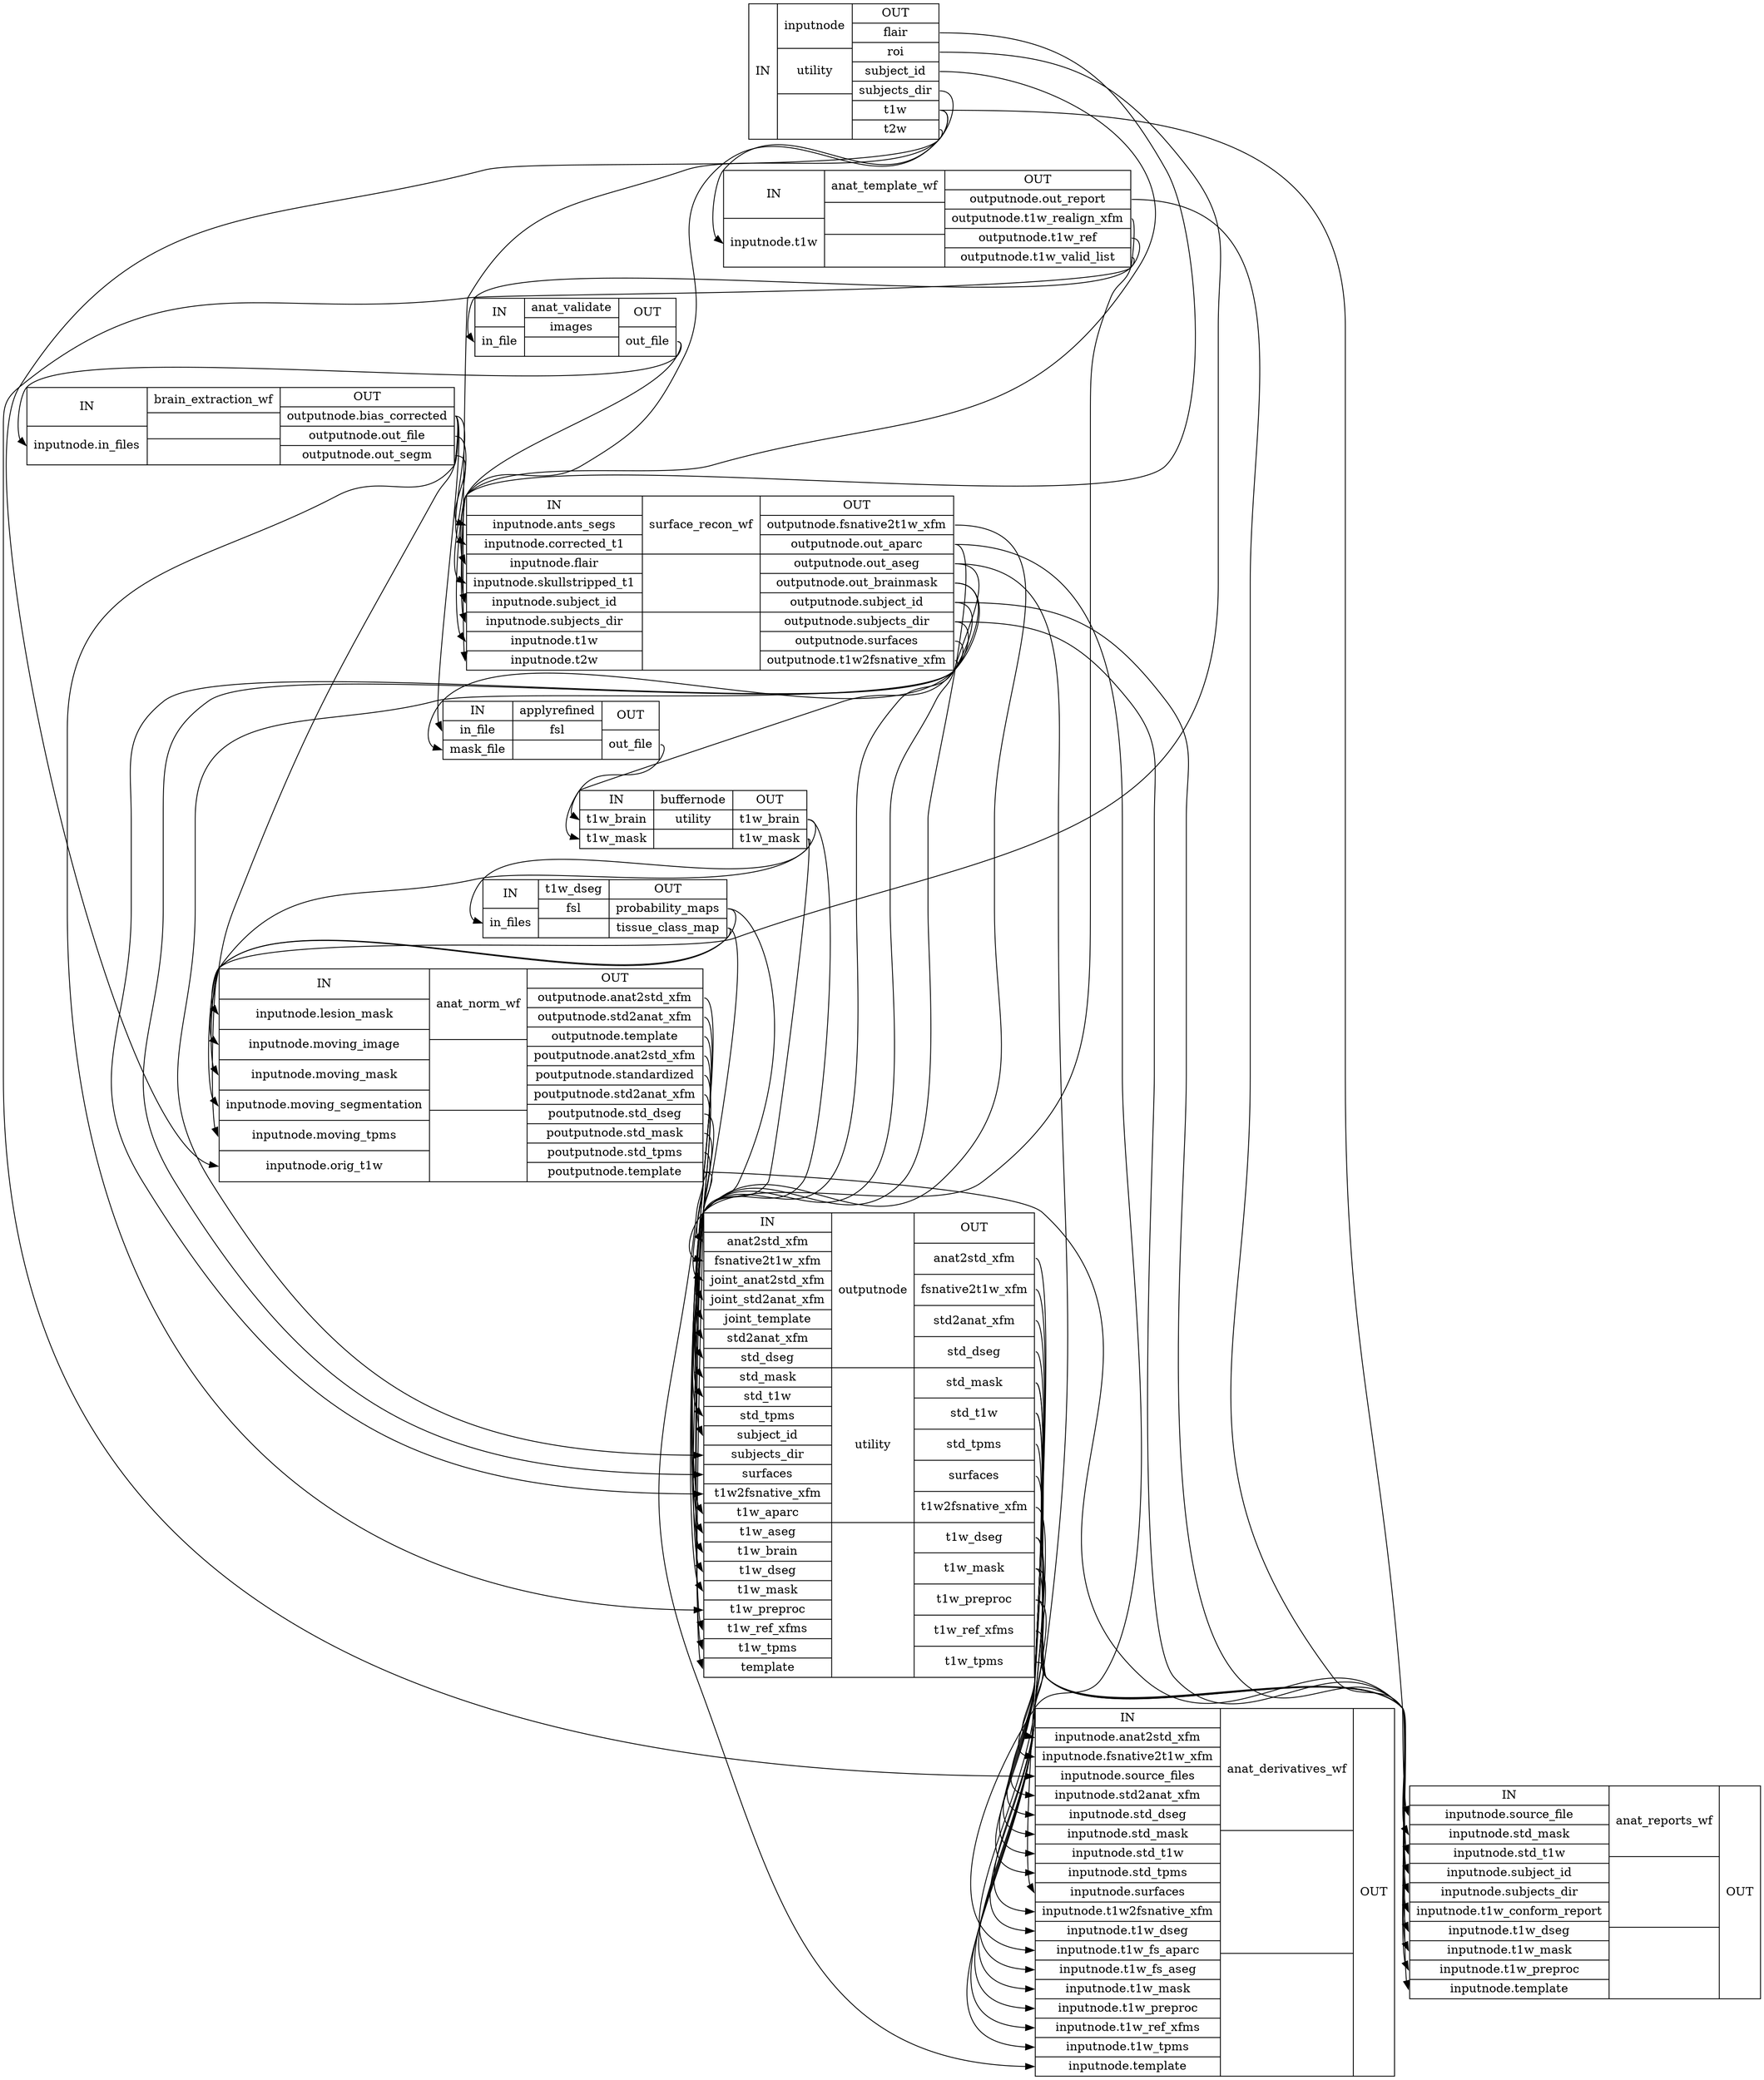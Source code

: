 digraph structs {
node [shape=record];
anat_preproc_wfinputnode [label="{IN}|{ inputnode | utility |  }|{OUT|<outflair> flair|<outroi> roi|<outsubjectid> subject_id|<outsubjectsdir> subjects_dir|<outt1w> t1w|<outt2w> t2w}"];
anat_preproc_wfanat_template_wf [label="{IN|<ininputnodet1w> inputnode.t1w}|{ anat_template_wf |  |  }|{OUT|<outoutputnodeoutreport> outputnode.out_report|<outoutputnodet1wrealignxfm> outputnode.t1w_realign_xfm|<outoutputnodet1wref> outputnode.t1w_ref|<outoutputnodet1wvalidlist> outputnode.t1w_valid_list}"];
anat_preproc_wfanat_validate [label="{IN|<ininfile> in_file}|{ anat_validate | images |  }|{OUT|<outoutfile> out_file}"];
anat_preproc_wfbrain_extraction_wf [label="{IN|<ininputnodeinfiles> inputnode.in_files}|{ brain_extraction_wf |  |  }|{OUT|<outoutputnodebiascorrected> outputnode.bias_corrected|<outoutputnodeoutfile> outputnode.out_file|<outoutputnodeoutsegm> outputnode.out_segm}"];
anat_preproc_wfsurface_recon_wf [label="{IN|<ininputnodeantssegs> inputnode.ants_segs|<ininputnodecorrectedt1> inputnode.corrected_t1|<ininputnodeflair> inputnode.flair|<ininputnodeskullstrippedt1> inputnode.skullstripped_t1|<ininputnodesubjectid> inputnode.subject_id|<ininputnodesubjectsdir> inputnode.subjects_dir|<ininputnodet1w> inputnode.t1w|<ininputnodet2w> inputnode.t2w}|{ surface_recon_wf |  |  }|{OUT|<outoutputnodefsnative2t1wxfm> outputnode.fsnative2t1w_xfm|<outoutputnodeoutaparc> outputnode.out_aparc|<outoutputnodeoutaseg> outputnode.out_aseg|<outoutputnodeoutbrainmask> outputnode.out_brainmask|<outoutputnodesubjectid> outputnode.subject_id|<outoutputnodesubjectsdir> outputnode.subjects_dir|<outoutputnodesurfaces> outputnode.surfaces|<outoutputnodet1w2fsnativexfm> outputnode.t1w2fsnative_xfm}"];
anat_preproc_wfapplyrefined [label="{IN|<ininfile> in_file|<inmaskfile> mask_file}|{ applyrefined | fsl |  }|{OUT|<outoutfile> out_file}"];
anat_preproc_wfbuffernode [label="{IN|<int1wbrain> t1w_brain|<int1wmask> t1w_mask}|{ buffernode | utility |  }|{OUT|<outt1wbrain> t1w_brain|<outt1wmask> t1w_mask}"];
anat_preproc_wft1w_dseg [label="{IN|<ininfiles> in_files}|{ t1w_dseg | fsl |  }|{OUT|<outprobabilitymaps> probability_maps|<outtissueclassmap> tissue_class_map}"];
anat_preproc_wfanat_norm_wf [label="{IN|<ininputnodelesionmask> inputnode.lesion_mask|<ininputnodemovingimage> inputnode.moving_image|<ininputnodemovingmask> inputnode.moving_mask|<ininputnodemovingsegmentation> inputnode.moving_segmentation|<ininputnodemovingtpms> inputnode.moving_tpms|<ininputnodeorigt1w> inputnode.orig_t1w}|{ anat_norm_wf |  |  }|{OUT|<outoutputnodeanat2stdxfm> outputnode.anat2std_xfm|<outoutputnodestd2anatxfm> outputnode.std2anat_xfm|<outoutputnodetemplate> outputnode.template|<outpoutputnodeanat2stdxfm> poutputnode.anat2std_xfm|<outpoutputnodestandardized> poutputnode.standardized|<outpoutputnodestd2anatxfm> poutputnode.std2anat_xfm|<outpoutputnodestddseg> poutputnode.std_dseg|<outpoutputnodestdmask> poutputnode.std_mask|<outpoutputnodestdtpms> poutputnode.std_tpms|<outpoutputnodetemplate> poutputnode.template}"];
anat_preproc_wfoutputnode [label="{IN|<inanat2stdxfm> anat2std_xfm|<infsnative2t1wxfm> fsnative2t1w_xfm|<injointanat2stdxfm> joint_anat2std_xfm|<injointstd2anatxfm> joint_std2anat_xfm|<injointtemplate> joint_template|<instd2anatxfm> std2anat_xfm|<instddseg> std_dseg|<instdmask> std_mask|<instdt1w> std_t1w|<instdtpms> std_tpms|<insubjectid> subject_id|<insubjectsdir> subjects_dir|<insurfaces> surfaces|<int1w2fsnativexfm> t1w2fsnative_xfm|<int1waparc> t1w_aparc|<int1waseg> t1w_aseg|<int1wbrain> t1w_brain|<int1wdseg> t1w_dseg|<int1wmask> t1w_mask|<int1wpreproc> t1w_preproc|<int1wrefxfms> t1w_ref_xfms|<int1wtpms> t1w_tpms|<intemplate> template}|{ outputnode | utility |  }|{OUT|<outanat2stdxfm> anat2std_xfm|<outfsnative2t1wxfm> fsnative2t1w_xfm|<outstd2anatxfm> std2anat_xfm|<outstddseg> std_dseg|<outstdmask> std_mask|<outstdt1w> std_t1w|<outstdtpms> std_tpms|<outsurfaces> surfaces|<outt1w2fsnativexfm> t1w2fsnative_xfm|<outt1wdseg> t1w_dseg|<outt1wmask> t1w_mask|<outt1wpreproc> t1w_preproc|<outt1wrefxfms> t1w_ref_xfms|<outt1wtpms> t1w_tpms}"];
anat_preproc_wfanat_derivatives_wf [label="{IN|<ininputnodeanat2stdxfm> inputnode.anat2std_xfm|<ininputnodefsnative2t1wxfm> inputnode.fsnative2t1w_xfm|<ininputnodesourcefiles> inputnode.source_files|<ininputnodestd2anatxfm> inputnode.std2anat_xfm|<ininputnodestddseg> inputnode.std_dseg|<ininputnodestdmask> inputnode.std_mask|<ininputnodestdt1w> inputnode.std_t1w|<ininputnodestdtpms> inputnode.std_tpms|<ininputnodesurfaces> inputnode.surfaces|<ininputnodet1w2fsnativexfm> inputnode.t1w2fsnative_xfm|<ininputnodet1wdseg> inputnode.t1w_dseg|<ininputnodet1wfsaparc> inputnode.t1w_fs_aparc|<ininputnodet1wfsaseg> inputnode.t1w_fs_aseg|<ininputnodet1wmask> inputnode.t1w_mask|<ininputnodet1wpreproc> inputnode.t1w_preproc|<ininputnodet1wrefxfms> inputnode.t1w_ref_xfms|<ininputnodet1wtpms> inputnode.t1w_tpms|<ininputnodetemplate> inputnode.template}|{ anat_derivatives_wf |  |  }|{OUT}"];
anat_preproc_wfanat_reports_wf [label="{IN|<ininputnodesourcefile> inputnode.source_file|<ininputnodestdmask> inputnode.std_mask|<ininputnodestdt1w> inputnode.std_t1w|<ininputnodesubjectid> inputnode.subject_id|<ininputnodesubjectsdir> inputnode.subjects_dir|<ininputnodet1wconformreport> inputnode.t1w_conform_report|<ininputnodet1wdseg> inputnode.t1w_dseg|<ininputnodet1wmask> inputnode.t1w_mask|<ininputnodet1wpreproc> inputnode.t1w_preproc|<ininputnodetemplate> inputnode.template}|{ anat_reports_wf |  |  }|{OUT}"];
anat_preproc_wfanat_norm_wf:outoutputnodeanat2stdxfm:e -> anat_preproc_wfoutputnode:injointanat2stdxfm:w;
anat_preproc_wfanat_norm_wf:outoutputnodestd2anatxfm:e -> anat_preproc_wfoutputnode:injointstd2anatxfm:w;
anat_preproc_wfanat_norm_wf:outoutputnodetemplate:e -> anat_preproc_wfoutputnode:injointtemplate:w;
anat_preproc_wfanat_norm_wf:outpoutputnodeanat2stdxfm:e -> anat_preproc_wfoutputnode:inanat2stdxfm:w;
anat_preproc_wfanat_norm_wf:outpoutputnodestandardized:e -> anat_preproc_wfoutputnode:instdt1w:w;
anat_preproc_wfanat_norm_wf:outpoutputnodestd2anatxfm:e -> anat_preproc_wfoutputnode:instd2anatxfm:w;
anat_preproc_wfanat_norm_wf:outpoutputnodestddseg:e -> anat_preproc_wfoutputnode:instddseg:w;
anat_preproc_wfanat_norm_wf:outpoutputnodestdmask:e -> anat_preproc_wfoutputnode:instdmask:w;
anat_preproc_wfanat_norm_wf:outpoutputnodestdtpms:e -> anat_preproc_wfoutputnode:instdtpms:w;
anat_preproc_wfanat_norm_wf:outpoutputnodetemplate:e -> anat_preproc_wfanat_derivatives_wf:ininputnodetemplate:w;
anat_preproc_wfanat_norm_wf:outpoutputnodetemplate:e -> anat_preproc_wfanat_reports_wf:ininputnodetemplate:w;
anat_preproc_wfanat_norm_wf:outpoutputnodetemplate:e -> anat_preproc_wfoutputnode:intemplate:w;
anat_preproc_wfanat_template_wf:outoutputnodeoutreport:e -> anat_preproc_wfanat_reports_wf:ininputnodet1wconformreport:w;
anat_preproc_wfanat_template_wf:outoutputnodet1wrealignxfm:e -> anat_preproc_wfoutputnode:int1wrefxfms:w;
anat_preproc_wfanat_template_wf:outoutputnodet1wref:e -> anat_preproc_wfanat_validate:ininfile:w;
anat_preproc_wfanat_template_wf:outoutputnodet1wvalidlist:e -> anat_preproc_wfanat_derivatives_wf:ininputnodesourcefiles:w;
anat_preproc_wfanat_validate:outoutfile:e -> anat_preproc_wfbrain_extraction_wf:ininputnodeinfiles:w;
anat_preproc_wfanat_validate:outoutfile:e -> anat_preproc_wfsurface_recon_wf:ininputnodet1w:w;
anat_preproc_wfapplyrefined:outoutfile:e -> anat_preproc_wfbuffernode:int1wbrain:w;
anat_preproc_wfbrain_extraction_wf:outoutputnodebiascorrected:e -> anat_preproc_wfanat_norm_wf:ininputnodemovingimage:w;
anat_preproc_wfbrain_extraction_wf:outoutputnodebiascorrected:e -> anat_preproc_wfapplyrefined:ininfile:w;
anat_preproc_wfbrain_extraction_wf:outoutputnodebiascorrected:e -> anat_preproc_wfoutputnode:int1wpreproc:w;
anat_preproc_wfbrain_extraction_wf:outoutputnodebiascorrected:e -> anat_preproc_wfsurface_recon_wf:ininputnodecorrectedt1:w;
anat_preproc_wfbrain_extraction_wf:outoutputnodeoutfile:e -> anat_preproc_wfsurface_recon_wf:ininputnodeskullstrippedt1:w;
anat_preproc_wfbrain_extraction_wf:outoutputnodeoutsegm:e -> anat_preproc_wfsurface_recon_wf:ininputnodeantssegs:w;
anat_preproc_wfbuffernode:outt1wbrain:e -> anat_preproc_wfoutputnode:int1wbrain:w;
anat_preproc_wfbuffernode:outt1wbrain:e -> anat_preproc_wft1w_dseg:ininfiles:w;
anat_preproc_wfbuffernode:outt1wmask:e -> anat_preproc_wfanat_norm_wf:ininputnodemovingmask:w;
anat_preproc_wfbuffernode:outt1wmask:e -> anat_preproc_wfoutputnode:int1wmask:w;
anat_preproc_wfinputnode:outflair:e -> anat_preproc_wfsurface_recon_wf:ininputnodeflair:w;
anat_preproc_wfinputnode:outroi:e -> anat_preproc_wfanat_norm_wf:ininputnodelesionmask:w;
anat_preproc_wfinputnode:outsubjectid:e -> anat_preproc_wfsurface_recon_wf:ininputnodesubjectid:w;
anat_preproc_wfinputnode:outsubjectsdir:e -> anat_preproc_wfsurface_recon_wf:ininputnodesubjectsdir:w;
anat_preproc_wfinputnode:outt1w:e -> anat_preproc_wfanat_norm_wf:ininputnodeorigt1w:w;
anat_preproc_wfinputnode:outt1w:e -> anat_preproc_wfanat_reports_wf:ininputnodesourcefile:w;
anat_preproc_wfinputnode:outt1w:e -> anat_preproc_wfanat_template_wf:ininputnodet1w:w;
anat_preproc_wfinputnode:outt2w:e -> anat_preproc_wfsurface_recon_wf:ininputnodet2w:w;
anat_preproc_wfoutputnode:outanat2stdxfm:e -> anat_preproc_wfanat_derivatives_wf:ininputnodeanat2stdxfm:w;
anat_preproc_wfoutputnode:outfsnative2t1wxfm:e -> anat_preproc_wfanat_derivatives_wf:ininputnodefsnative2t1wxfm:w;
anat_preproc_wfoutputnode:outstd2anatxfm:e -> anat_preproc_wfanat_derivatives_wf:ininputnodestd2anatxfm:w;
anat_preproc_wfoutputnode:outstddseg:e -> anat_preproc_wfanat_derivatives_wf:ininputnodestddseg:w;
anat_preproc_wfoutputnode:outstdmask:e -> anat_preproc_wfanat_derivatives_wf:ininputnodestdmask:w;
anat_preproc_wfoutputnode:outstdmask:e -> anat_preproc_wfanat_reports_wf:ininputnodestdmask:w;
anat_preproc_wfoutputnode:outstdt1w:e -> anat_preproc_wfanat_derivatives_wf:ininputnodestdt1w:w;
anat_preproc_wfoutputnode:outstdt1w:e -> anat_preproc_wfanat_reports_wf:ininputnodestdt1w:w;
anat_preproc_wfoutputnode:outstdtpms:e -> anat_preproc_wfanat_derivatives_wf:ininputnodestdtpms:w;
anat_preproc_wfoutputnode:outsurfaces:e -> anat_preproc_wfanat_derivatives_wf:ininputnodesurfaces:w;
anat_preproc_wfoutputnode:outt1w2fsnativexfm:e -> anat_preproc_wfanat_derivatives_wf:ininputnodet1w2fsnativexfm:w;
anat_preproc_wfoutputnode:outt1wdseg:e -> anat_preproc_wfanat_derivatives_wf:ininputnodet1wdseg:w;
anat_preproc_wfoutputnode:outt1wdseg:e -> anat_preproc_wfanat_reports_wf:ininputnodet1wdseg:w;
anat_preproc_wfoutputnode:outt1wmask:e -> anat_preproc_wfanat_derivatives_wf:ininputnodet1wmask:w;
anat_preproc_wfoutputnode:outt1wmask:e -> anat_preproc_wfanat_reports_wf:ininputnodet1wmask:w;
anat_preproc_wfoutputnode:outt1wpreproc:e -> anat_preproc_wfanat_derivatives_wf:ininputnodet1wpreproc:w;
anat_preproc_wfoutputnode:outt1wpreproc:e -> anat_preproc_wfanat_reports_wf:ininputnodet1wpreproc:w;
anat_preproc_wfoutputnode:outt1wrefxfms:e -> anat_preproc_wfanat_derivatives_wf:ininputnodet1wrefxfms:w;
anat_preproc_wfoutputnode:outt1wtpms:e -> anat_preproc_wfanat_derivatives_wf:ininputnodet1wtpms:w;
anat_preproc_wfsurface_recon_wf:outoutputnodefsnative2t1wxfm:e -> anat_preproc_wfoutputnode:infsnative2t1wxfm:w;
anat_preproc_wfsurface_recon_wf:outoutputnodeoutaparc:e -> anat_preproc_wfanat_derivatives_wf:ininputnodet1wfsaparc:w;
anat_preproc_wfsurface_recon_wf:outoutputnodeoutaparc:e -> anat_preproc_wfoutputnode:int1waparc:w;
anat_preproc_wfsurface_recon_wf:outoutputnodeoutaseg:e -> anat_preproc_wfanat_derivatives_wf:ininputnodet1wfsaseg:w;
anat_preproc_wfsurface_recon_wf:outoutputnodeoutaseg:e -> anat_preproc_wfoutputnode:int1waseg:w;
anat_preproc_wfsurface_recon_wf:outoutputnodeoutbrainmask:e -> anat_preproc_wfapplyrefined:inmaskfile:w;
anat_preproc_wfsurface_recon_wf:outoutputnodeoutbrainmask:e -> anat_preproc_wfbuffernode:int1wmask:w;
anat_preproc_wfsurface_recon_wf:outoutputnodesubjectid:e -> anat_preproc_wfanat_reports_wf:ininputnodesubjectid:w;
anat_preproc_wfsurface_recon_wf:outoutputnodesubjectid:e -> anat_preproc_wfoutputnode:insubjectid:w;
anat_preproc_wfsurface_recon_wf:outoutputnodesubjectsdir:e -> anat_preproc_wfanat_reports_wf:ininputnodesubjectsdir:w;
anat_preproc_wfsurface_recon_wf:outoutputnodesubjectsdir:e -> anat_preproc_wfoutputnode:insubjectsdir:w;
anat_preproc_wfsurface_recon_wf:outoutputnodesurfaces:e -> anat_preproc_wfoutputnode:insurfaces:w;
anat_preproc_wfsurface_recon_wf:outoutputnodet1w2fsnativexfm:e -> anat_preproc_wfoutputnode:int1w2fsnativexfm:w;
anat_preproc_wft1w_dseg:outprobabilitymaps:e -> anat_preproc_wfanat_norm_wf:ininputnodemovingtpms:w;
anat_preproc_wft1w_dseg:outprobabilitymaps:e -> anat_preproc_wfoutputnode:int1wtpms:w;
anat_preproc_wft1w_dseg:outtissueclassmap:e -> anat_preproc_wfanat_norm_wf:ininputnodemovingsegmentation:w;
anat_preproc_wft1w_dseg:outtissueclassmap:e -> anat_preproc_wfoutputnode:int1wdseg:w;
}